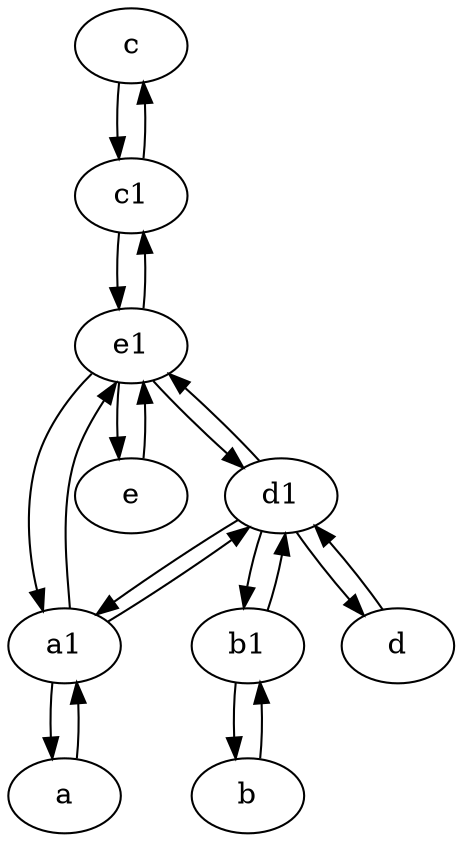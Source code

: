 digraph  {
	c [pos="20,10!"];
	c1 [pos="30,15!"];
	e1 [pos="25,45!"];
	b [pos="50,20!"];
	b1 [pos="45,20!"];
	d [pos="20,30!"];
	a1 [pos="40,15!"];
	e [pos="30,50!"];
	d1 [pos="25,30!"];
	a [pos="40,10!"];
	a1 -> e1;
	a1 -> d1;
	e1 -> c1;
	a1 -> a;
	c1 -> e1;
	b1 -> d1;
	e1 -> d1;
	d -> d1;
	c -> c1;
	b1 -> b;
	d1 -> d;
	e1 -> e;
	d1 -> e1;
	a -> a1;
	e1 -> a1;
	e -> e1;
	d1 -> a1;
	d1 -> b1;
	b -> b1;
	c1 -> c;

	}